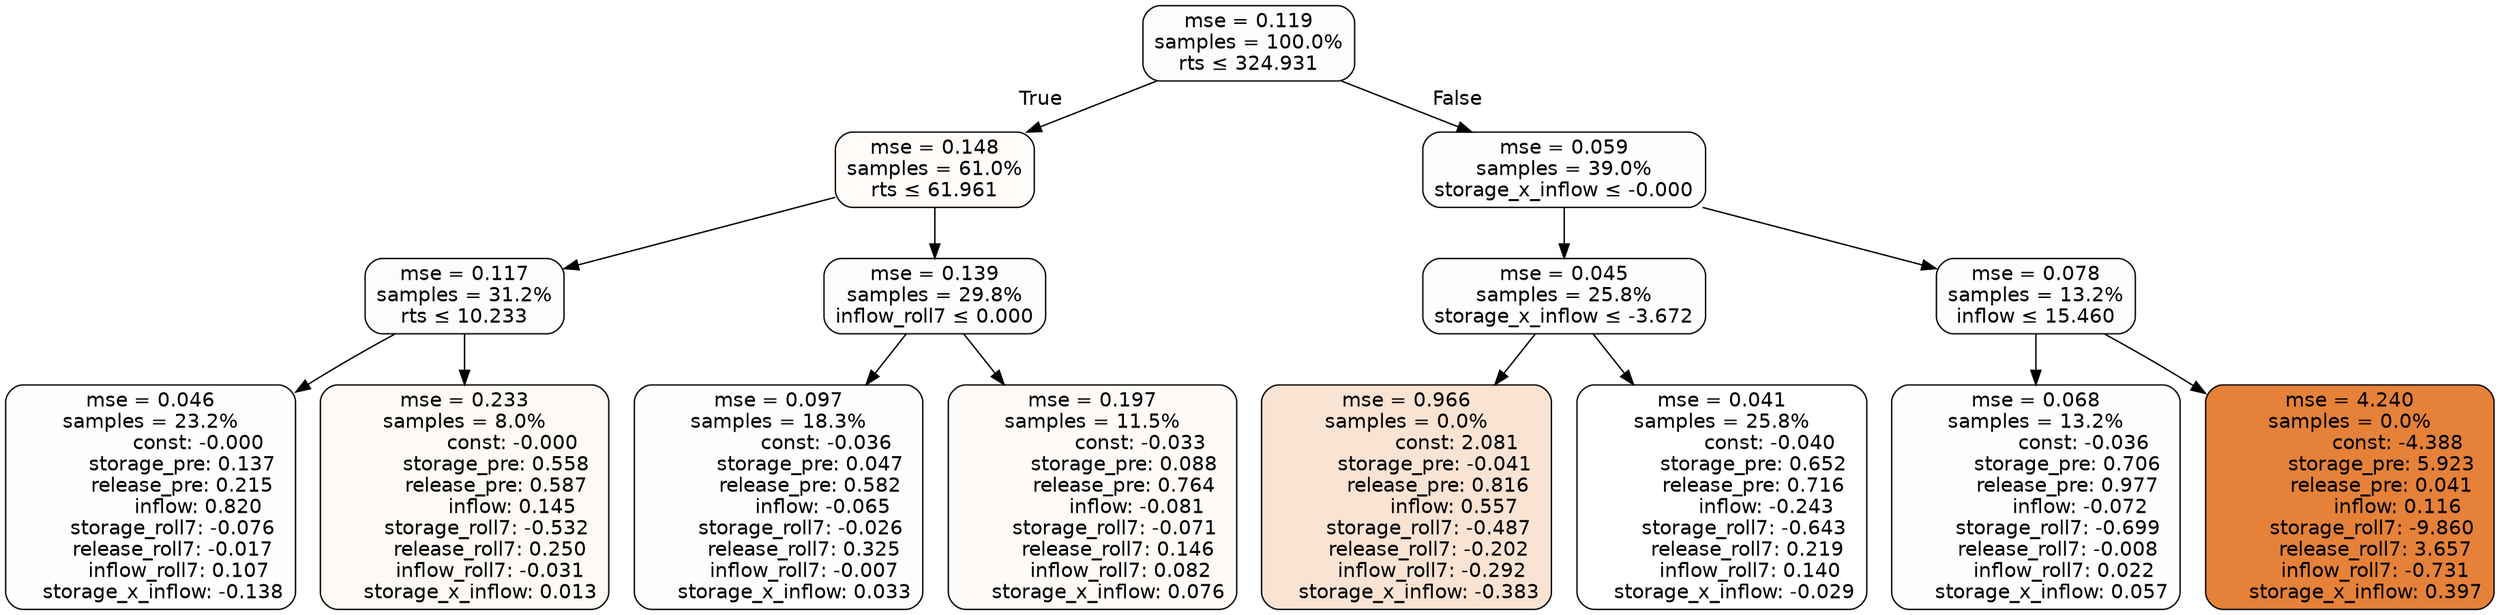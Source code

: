 digraph tree {
bgcolor="transparent"
node [shape=rectangle, style="filled, rounded", color="black", fontname=helvetica] ;
edge [fontname=helvetica] ;
	"0" [label="mse = 0.119
samples = 100.0%
rts &le; 324.931", fillcolor="#fefcfb"]
	"1" [label="mse = 0.148
samples = 61.0%
rts &le; 61.961", fillcolor="#fefbf9"]
	"2" [label="mse = 0.117
samples = 31.2%
rts &le; 10.233", fillcolor="#fefcfb"]
	"3" [label="mse = 0.046
samples = 23.2%
               const: -0.000
          storage_pre: 0.137
          release_pre: 0.215
               inflow: 0.820
       storage_roll7: -0.076
       release_roll7: -0.017
         inflow_roll7: 0.107
    storage_x_inflow: -0.138", fillcolor="#fefefe"]
	"4" [label="mse = 0.233
samples = 8.0%
               const: -0.000
          storage_pre: 0.558
          release_pre: 0.587
               inflow: 0.145
       storage_roll7: -0.532
        release_roll7: 0.250
        inflow_roll7: -0.031
     storage_x_inflow: 0.013", fillcolor="#fdf9f5"]
	"5" [label="mse = 0.139
samples = 29.8%
inflow_roll7 &le; 0.000", fillcolor="#fefcfa"]
	"6" [label="mse = 0.097
samples = 18.3%
               const: -0.036
          storage_pre: 0.047
          release_pre: 0.582
              inflow: -0.065
       storage_roll7: -0.026
        release_roll7: 0.325
        inflow_roll7: -0.007
     storage_x_inflow: 0.033", fillcolor="#fefdfc"]
	"7" [label="mse = 0.197
samples = 11.5%
               const: -0.033
          storage_pre: 0.088
          release_pre: 0.764
              inflow: -0.081
       storage_roll7: -0.071
        release_roll7: 0.146
         inflow_roll7: 0.082
     storage_x_inflow: 0.076", fillcolor="#fefaf7"]
	"8" [label="mse = 0.059
samples = 39.0%
storage_x_inflow &le; -0.000", fillcolor="#fefefe"]
	"9" [label="mse = 0.045
samples = 25.8%
storage_x_inflow &le; -3.672", fillcolor="#fefefe"]
	"10" [label="mse = 0.966
samples = 0.0%
                const: 2.081
         storage_pre: -0.041
          release_pre: 0.816
               inflow: 0.557
       storage_roll7: -0.487
       release_roll7: -0.202
        inflow_roll7: -0.292
    storage_x_inflow: -0.383", fillcolor="#f9e3d3"]
	"11" [label="mse = 0.041
samples = 25.8%
               const: -0.040
          storage_pre: 0.652
          release_pre: 0.716
              inflow: -0.243
       storage_roll7: -0.643
        release_roll7: 0.219
         inflow_roll7: 0.140
    storage_x_inflow: -0.029", fillcolor="#ffffff"]
	"12" [label="mse = 0.078
samples = 13.2%
inflow &le; 15.460", fillcolor="#fefdfd"]
	"13" [label="mse = 0.068
samples = 13.2%
               const: -0.036
          storage_pre: 0.706
          release_pre: 0.977
              inflow: -0.072
       storage_roll7: -0.699
       release_roll7: -0.008
         inflow_roll7: 0.022
     storage_x_inflow: 0.057", fillcolor="#fefefd"]
	"14" [label="mse = 4.240
samples = 0.0%
               const: -4.388
          storage_pre: 5.923
          release_pre: 0.041
               inflow: 0.116
       storage_roll7: -9.860
        release_roll7: 3.657
        inflow_roll7: -0.731
     storage_x_inflow: 0.397", fillcolor="#e58139"]

	"0" -> "1" [labeldistance=2.5, labelangle=45, headlabel="True"]
	"1" -> "2"
	"2" -> "3"
	"2" -> "4"
	"1" -> "5"
	"5" -> "6"
	"5" -> "7"
	"0" -> "8" [labeldistance=2.5, labelangle=-45, headlabel="False"]
	"8" -> "9"
	"9" -> "10"
	"9" -> "11"
	"8" -> "12"
	"12" -> "13"
	"12" -> "14"
}